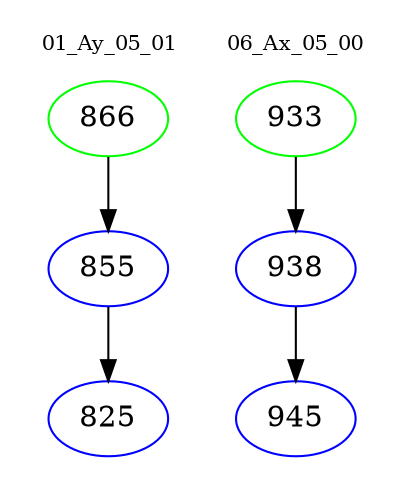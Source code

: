 digraph{
subgraph cluster_0 {
color = white
label = "01_Ay_05_01";
fontsize=10;
T0_866 [label="866", color="green"]
T0_866 -> T0_855 [color="black"]
T0_855 [label="855", color="blue"]
T0_855 -> T0_825 [color="black"]
T0_825 [label="825", color="blue"]
}
subgraph cluster_1 {
color = white
label = "06_Ax_05_00";
fontsize=10;
T1_933 [label="933", color="green"]
T1_933 -> T1_938 [color="black"]
T1_938 [label="938", color="blue"]
T1_938 -> T1_945 [color="black"]
T1_945 [label="945", color="blue"]
}
}

